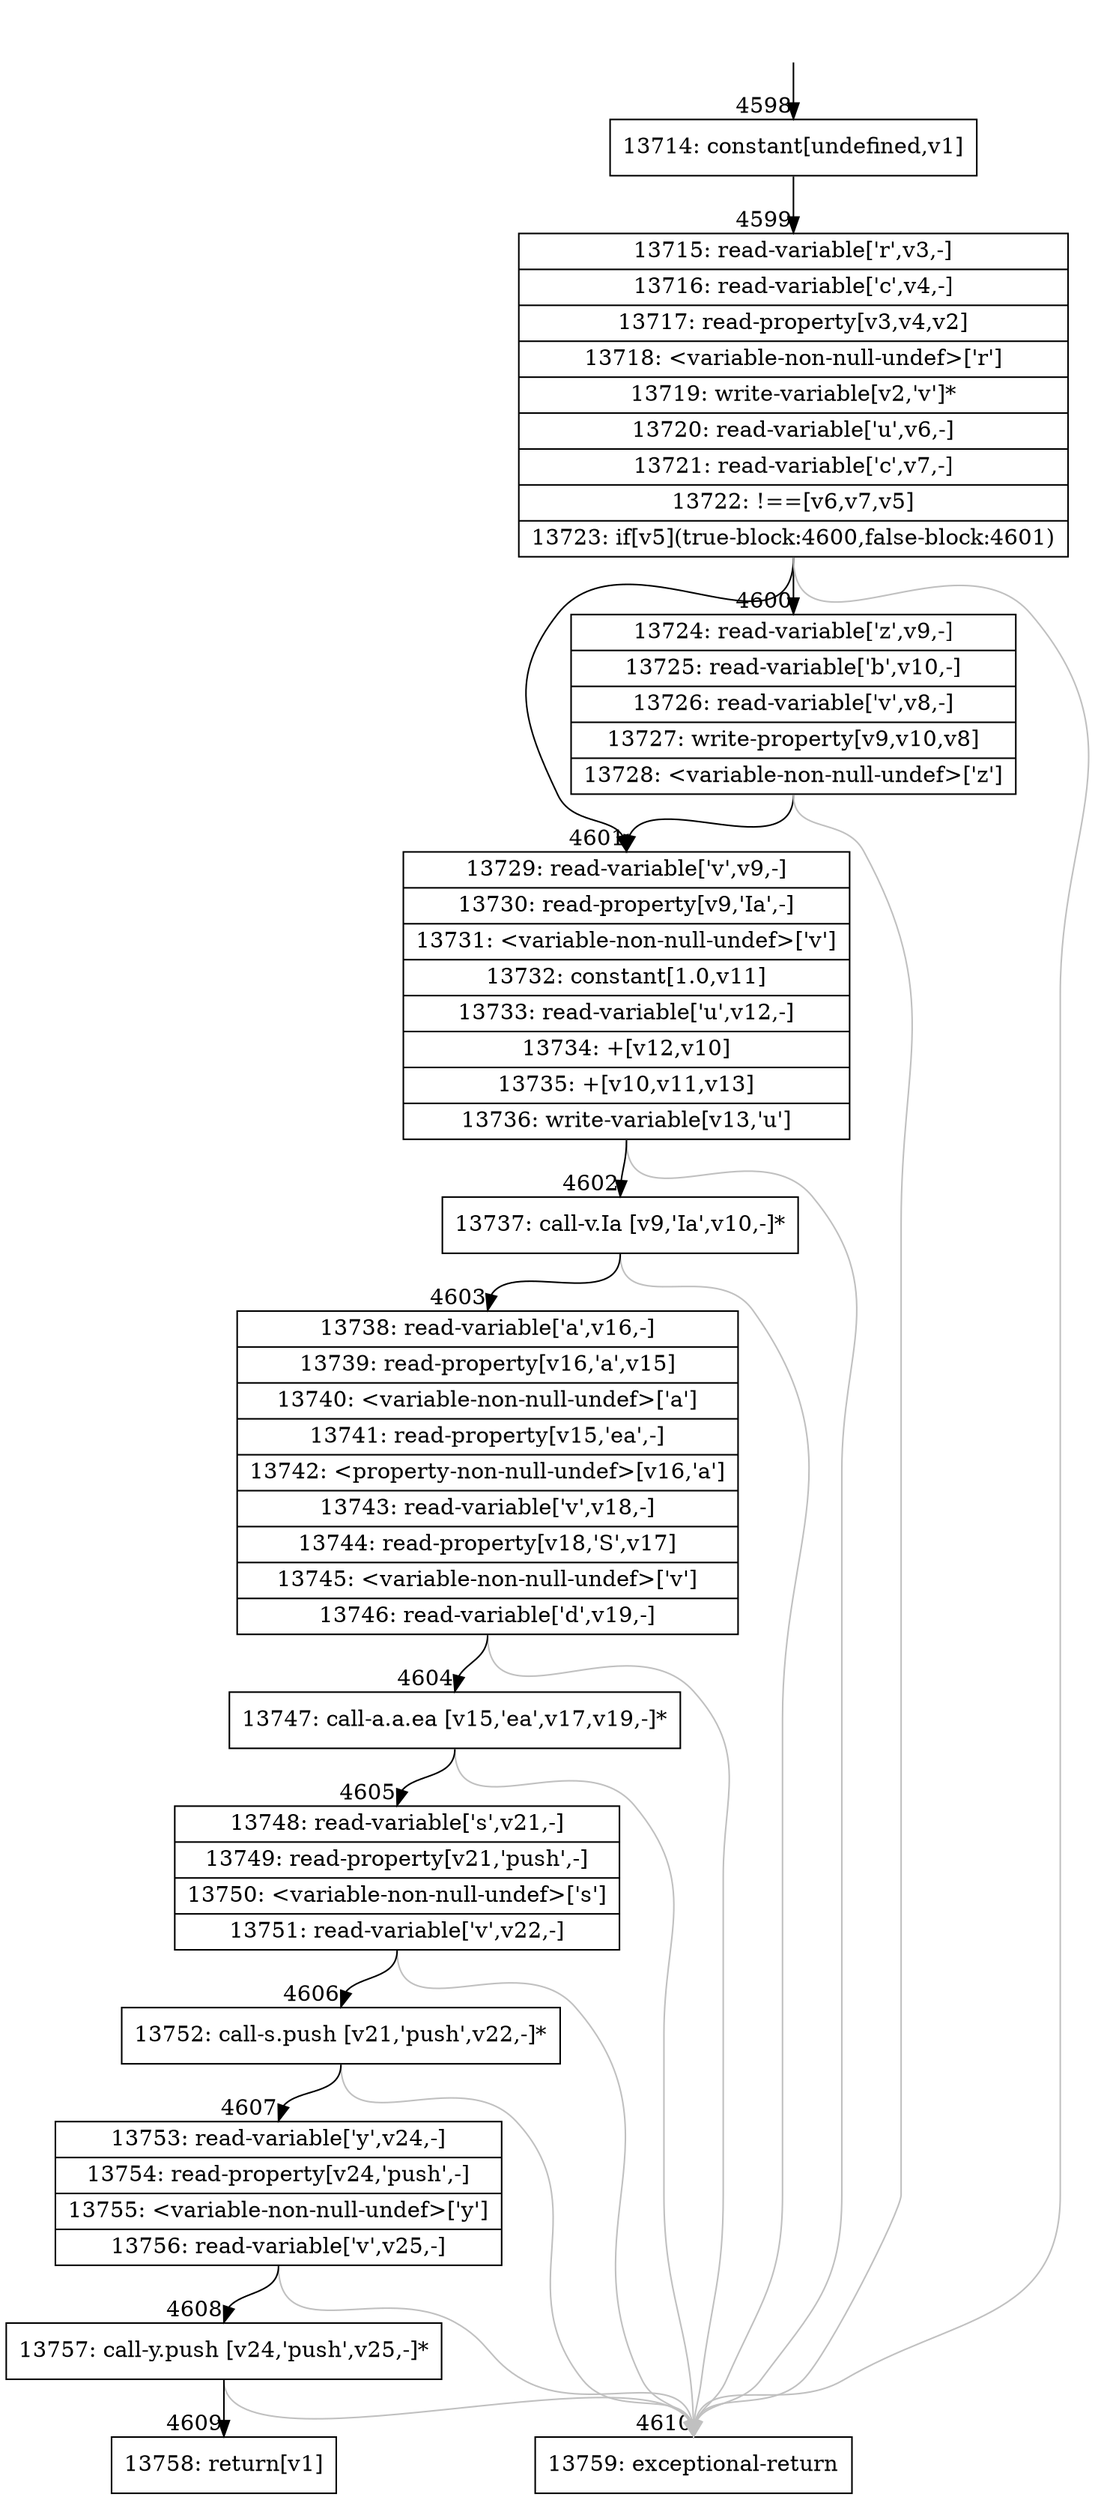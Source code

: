 digraph {
rankdir="TD"
BB_entry373[shape=none,label=""];
BB_entry373 -> BB4598 [tailport=s, headport=n, headlabel="    4598"]
BB4598 [shape=record label="{13714: constant[undefined,v1]}" ] 
BB4598 -> BB4599 [tailport=s, headport=n, headlabel="      4599"]
BB4599 [shape=record label="{13715: read-variable['r',v3,-]|13716: read-variable['c',v4,-]|13717: read-property[v3,v4,v2]|13718: \<variable-non-null-undef\>['r']|13719: write-variable[v2,'v']*|13720: read-variable['u',v6,-]|13721: read-variable['c',v7,-]|13722: !==[v6,v7,v5]|13723: if[v5](true-block:4600,false-block:4601)}" ] 
BB4599 -> BB4601 [tailport=s, headport=n, headlabel="      4601"]
BB4599 -> BB4600 [tailport=s, headport=n, headlabel="      4600"]
BB4599 -> BB4610 [tailport=s, headport=n, color=gray, headlabel="      4610"]
BB4600 [shape=record label="{13724: read-variable['z',v9,-]|13725: read-variable['b',v10,-]|13726: read-variable['v',v8,-]|13727: write-property[v9,v10,v8]|13728: \<variable-non-null-undef\>['z']}" ] 
BB4600 -> BB4601 [tailport=s, headport=n]
BB4600 -> BB4610 [tailport=s, headport=n, color=gray]
BB4601 [shape=record label="{13729: read-variable['v',v9,-]|13730: read-property[v9,'Ia',-]|13731: \<variable-non-null-undef\>['v']|13732: constant[1.0,v11]|13733: read-variable['u',v12,-]|13734: +[v12,v10]|13735: +[v10,v11,v13]|13736: write-variable[v13,'u']}" ] 
BB4601 -> BB4602 [tailport=s, headport=n, headlabel="      4602"]
BB4601 -> BB4610 [tailport=s, headport=n, color=gray]
BB4602 [shape=record label="{13737: call-v.Ia [v9,'Ia',v10,-]*}" ] 
BB4602 -> BB4603 [tailport=s, headport=n, headlabel="      4603"]
BB4602 -> BB4610 [tailport=s, headport=n, color=gray]
BB4603 [shape=record label="{13738: read-variable['a',v16,-]|13739: read-property[v16,'a',v15]|13740: \<variable-non-null-undef\>['a']|13741: read-property[v15,'ea',-]|13742: \<property-non-null-undef\>[v16,'a']|13743: read-variable['v',v18,-]|13744: read-property[v18,'S',v17]|13745: \<variable-non-null-undef\>['v']|13746: read-variable['d',v19,-]}" ] 
BB4603 -> BB4604 [tailport=s, headport=n, headlabel="      4604"]
BB4603 -> BB4610 [tailport=s, headport=n, color=gray]
BB4604 [shape=record label="{13747: call-a.a.ea [v15,'ea',v17,v19,-]*}" ] 
BB4604 -> BB4605 [tailport=s, headport=n, headlabel="      4605"]
BB4604 -> BB4610 [tailport=s, headport=n, color=gray]
BB4605 [shape=record label="{13748: read-variable['s',v21,-]|13749: read-property[v21,'push',-]|13750: \<variable-non-null-undef\>['s']|13751: read-variable['v',v22,-]}" ] 
BB4605 -> BB4606 [tailport=s, headport=n, headlabel="      4606"]
BB4605 -> BB4610 [tailport=s, headport=n, color=gray]
BB4606 [shape=record label="{13752: call-s.push [v21,'push',v22,-]*}" ] 
BB4606 -> BB4607 [tailport=s, headport=n, headlabel="      4607"]
BB4606 -> BB4610 [tailport=s, headport=n, color=gray]
BB4607 [shape=record label="{13753: read-variable['y',v24,-]|13754: read-property[v24,'push',-]|13755: \<variable-non-null-undef\>['y']|13756: read-variable['v',v25,-]}" ] 
BB4607 -> BB4608 [tailport=s, headport=n, headlabel="      4608"]
BB4607 -> BB4610 [tailport=s, headport=n, color=gray]
BB4608 [shape=record label="{13757: call-y.push [v24,'push',v25,-]*}" ] 
BB4608 -> BB4609 [tailport=s, headport=n, headlabel="      4609"]
BB4608 -> BB4610 [tailport=s, headport=n, color=gray]
BB4609 [shape=record label="{13758: return[v1]}" ] 
BB4610 [shape=record label="{13759: exceptional-return}" ] 
}
